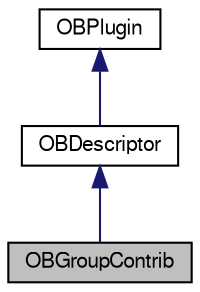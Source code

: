 digraph G
{
  edge [fontname="FreeSans",fontsize="10",labelfontname="FreeSans",labelfontsize="10"];
  node [fontname="FreeSans",fontsize="10",shape=record];
  Node1 [label="OBGroupContrib",height=0.2,width=0.4,color="black", fillcolor="grey75", style="filled" fontcolor="black"];
  Node2 -> Node1 [dir=back,color="midnightblue",fontsize="10",style="solid",fontname="FreeSans"];
  Node2 [label="OBDescriptor",height=0.2,width=0.4,color="black", fillcolor="white", style="filled",URL="$classOpenBabel_1_1OBDescriptor.shtml",tooltip="Base class for molecular properties, descriptors or features."];
  Node3 -> Node2 [dir=back,color="midnightblue",fontsize="10",style="solid",fontname="FreeSans"];
  Node3 [label="OBPlugin",height=0.2,width=0.4,color="black", fillcolor="white", style="filled",URL="$classOpenBabel_1_1OBPlugin.shtml",tooltip="Base class for all types of dynamic classes discovered at runtime."];
}

